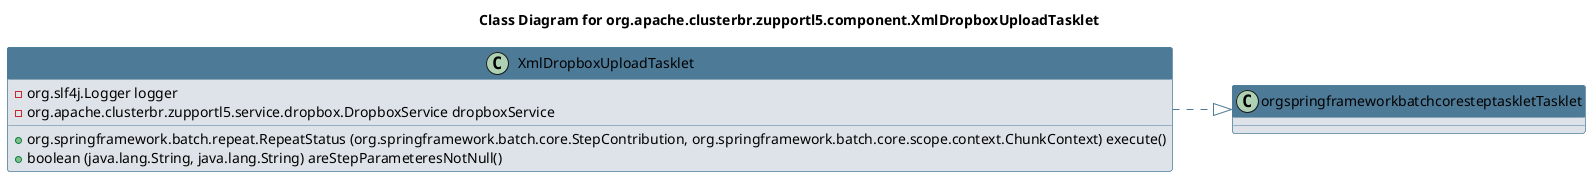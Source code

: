 @startuml 
skinparam class { 
 BackgroundColor #DEE3E9 
 ArrowColor #4D7A97 
 BorderColor #4D7A97 
}
left to right direction 
title Class Diagram for org.apache.clusterbr.zupportl5.component.XmlDropboxUploadTasklet
skinparam titleBackgroundColor White
skinparam classHeaderBackgroundColor #4D7A97 
skinparam stereotypeCBackgroundColor #F8981D 

class XmlDropboxUploadTasklet {
 - org.slf4j.Logger logger
 - org.apache.clusterbr.zupportl5.service.dropbox.DropboxService dropboxService
 + org.springframework.batch.repeat.RepeatStatus (org.springframework.batch.core.StepContribution, org.springframework.batch.core.scope.context.ChunkContext) execute()
 + boolean (java.lang.String, java.lang.String) areStepParameteresNotNull()
}
XmlDropboxUploadTasklet ..|> orgspringframeworkbatchcoresteptaskletTasklet
@enduml